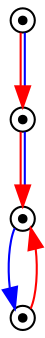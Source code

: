 digraph G {
Player1X1XGround0X1XSausage0X1XIsland0X1X		[ label="" shape=point peripheries=2 ];
Player1X1XGround0X1XSausage1X2XIsland0X1X		[ label="" shape=point peripheries=2 ];
Player1X1XGround0X1XSausage1X2XIsland2X1X		[ label="" shape=point peripheries=2 ];
Player1X1XGround0X1XSausage2X1XIsland2X1X		[ label="" shape=point peripheries=2 ];
	"Player1X1XGround0X1XSausage0X1XIsland0X1X" -> "Player1X1XGround0X1XSausage1X2XIsland0X1X"[ color="red:blue" ];
	"Player1X1XGround0X1XSausage1X2XIsland0X1X" -> "Player1X1XGround0X1XSausage1X2XIsland2X1X"[ color="red:blue" ];
	"Player1X1XGround0X1XSausage1X2XIsland2X1X" -> "Player1X1XGround0X1XSausage2X1XIsland2X1X"[ color=blue ];
	"Player1X1XGround0X1XSausage2X1XIsland2X1X" -> "Player1X1XGround0X1XSausage1X2XIsland2X1X"[ color=red ];
}